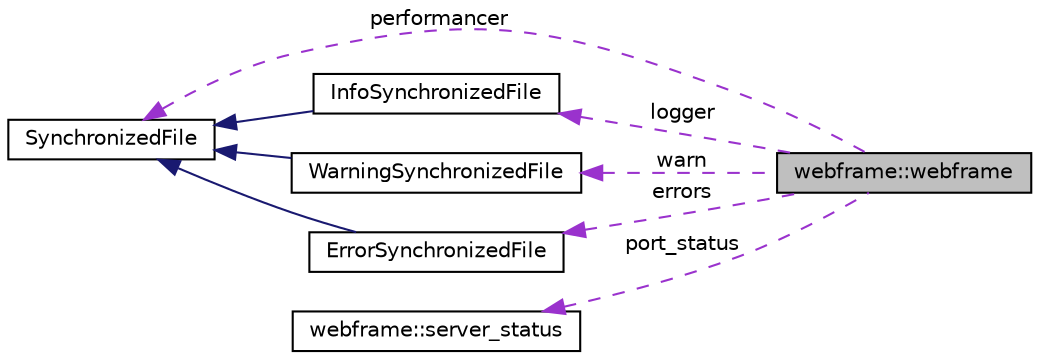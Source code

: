 digraph "webframe::webframe"
{
 // LATEX_PDF_SIZE
  edge [fontname="Helvetica",fontsize="10",labelfontname="Helvetica",labelfontsize="10"];
  node [fontname="Helvetica",fontsize="10",shape=record];
  rankdir="LR";
  Node1 [label="webframe::webframe",height=0.2,width=0.4,color="black", fillcolor="grey75", style="filled", fontcolor="black",tooltip=" "];
  Node2 -> Node1 [dir="back",color="darkorchid3",fontsize="10",style="dashed",label=" performancer" ,fontname="Helvetica"];
  Node2 [label="SynchronizedFile",height=0.2,width=0.4,color="black", fillcolor="white", style="filled",URL="$de/d22/class_synchronized_file.html",tooltip="Multi-thread-safe file class."];
  Node3 -> Node1 [dir="back",color="darkorchid3",fontsize="10",style="dashed",label=" logger" ,fontname="Helvetica"];
  Node3 [label="InfoSynchronizedFile",height=0.2,width=0.4,color="black", fillcolor="white", style="filled",URL="$de/d4e/class_info_synchronized_file.html",tooltip=" "];
  Node2 -> Node3 [dir="back",color="midnightblue",fontsize="10",style="solid",fontname="Helvetica"];
  Node4 -> Node1 [dir="back",color="darkorchid3",fontsize="10",style="dashed",label=" warn" ,fontname="Helvetica"];
  Node4 [label="WarningSynchronizedFile",height=0.2,width=0.4,color="black", fillcolor="white", style="filled",URL="$d2/d95/class_warning_synchronized_file.html",tooltip=" "];
  Node2 -> Node4 [dir="back",color="midnightblue",fontsize="10",style="solid",fontname="Helvetica"];
  Node5 -> Node1 [dir="back",color="darkorchid3",fontsize="10",style="dashed",label=" errors" ,fontname="Helvetica"];
  Node5 [label="ErrorSynchronizedFile",height=0.2,width=0.4,color="black", fillcolor="white", style="filled",URL="$db/da4/class_error_synchronized_file.html",tooltip=" "];
  Node2 -> Node5 [dir="back",color="midnightblue",fontsize="10",style="solid",fontname="Helvetica"];
  Node6 -> Node1 [dir="back",color="darkorchid3",fontsize="10",style="dashed",label=" port_status" ,fontname="Helvetica"];
  Node6 [label="webframe::server_status",height=0.2,width=0.4,color="black", fillcolor="white", style="filled",URL="$dc/d90/classwebframe_1_1server__status.html",tooltip=" "];
}
